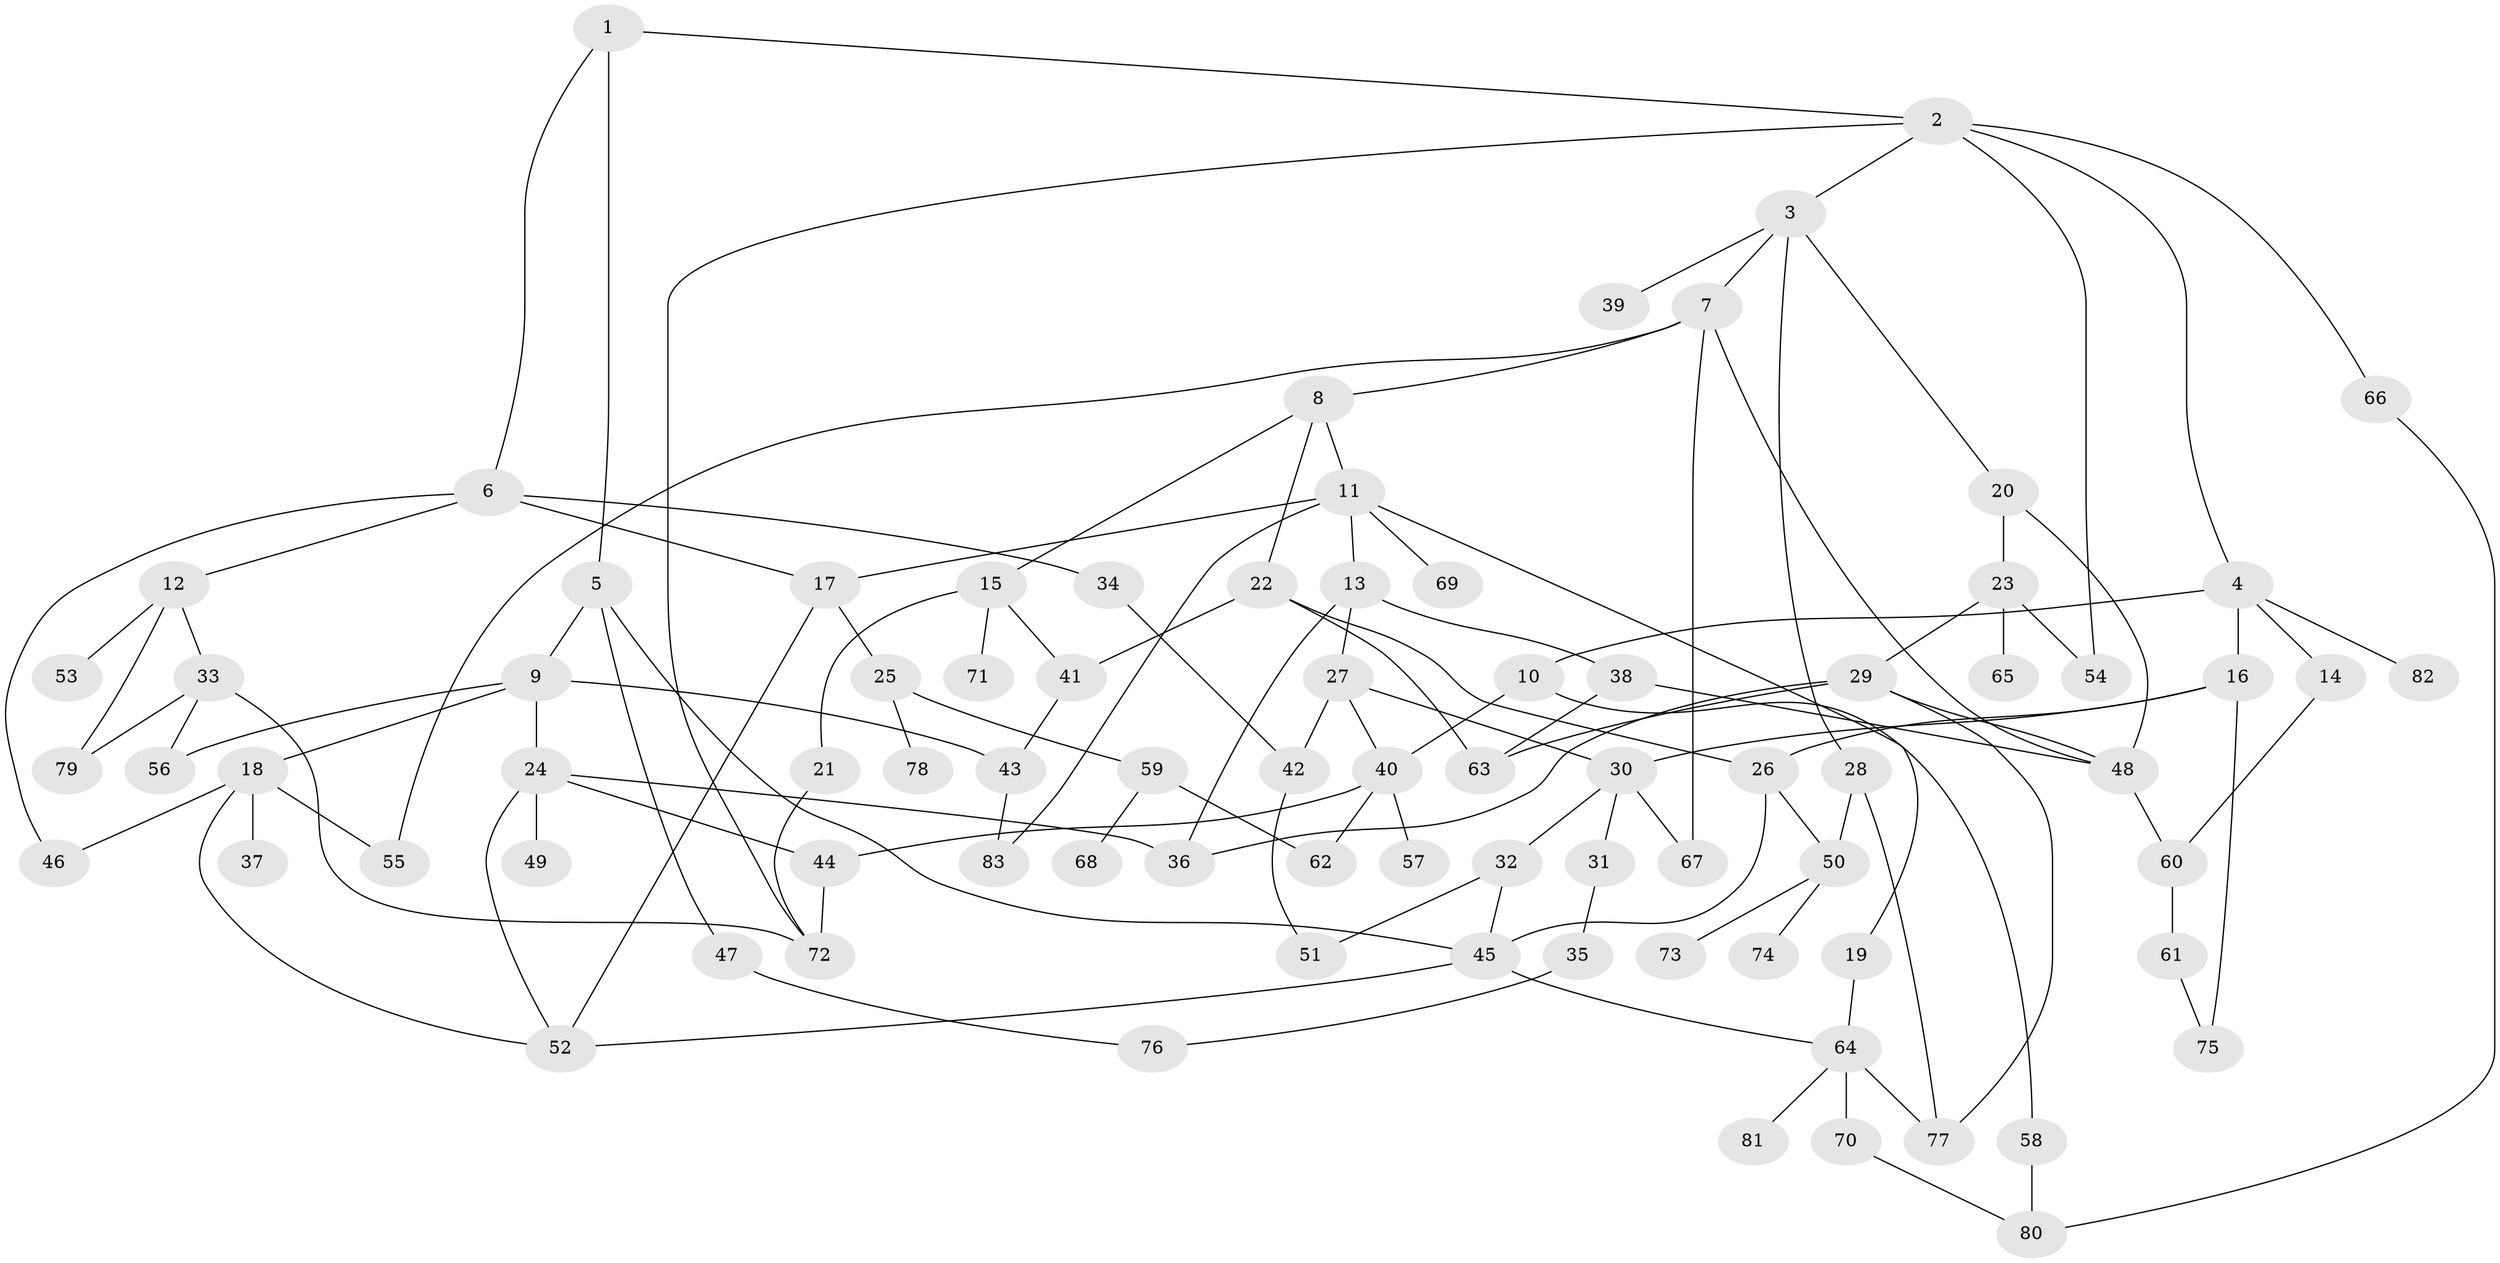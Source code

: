 // Generated by graph-tools (version 1.1) at 2025/49/03/09/25 03:49:24]
// undirected, 83 vertices, 123 edges
graph export_dot {
graph [start="1"]
  node [color=gray90,style=filled];
  1;
  2;
  3;
  4;
  5;
  6;
  7;
  8;
  9;
  10;
  11;
  12;
  13;
  14;
  15;
  16;
  17;
  18;
  19;
  20;
  21;
  22;
  23;
  24;
  25;
  26;
  27;
  28;
  29;
  30;
  31;
  32;
  33;
  34;
  35;
  36;
  37;
  38;
  39;
  40;
  41;
  42;
  43;
  44;
  45;
  46;
  47;
  48;
  49;
  50;
  51;
  52;
  53;
  54;
  55;
  56;
  57;
  58;
  59;
  60;
  61;
  62;
  63;
  64;
  65;
  66;
  67;
  68;
  69;
  70;
  71;
  72;
  73;
  74;
  75;
  76;
  77;
  78;
  79;
  80;
  81;
  82;
  83;
  1 -- 2;
  1 -- 5;
  1 -- 6;
  2 -- 3;
  2 -- 4;
  2 -- 54;
  2 -- 66;
  2 -- 72;
  3 -- 7;
  3 -- 20;
  3 -- 28;
  3 -- 39;
  4 -- 10;
  4 -- 14;
  4 -- 16;
  4 -- 82;
  5 -- 9;
  5 -- 47;
  5 -- 45;
  6 -- 12;
  6 -- 17;
  6 -- 34;
  6 -- 46;
  7 -- 8;
  7 -- 67;
  7 -- 48;
  7 -- 55;
  8 -- 11;
  8 -- 15;
  8 -- 22;
  9 -- 18;
  9 -- 24;
  9 -- 56;
  9 -- 43;
  10 -- 58;
  10 -- 40;
  11 -- 13;
  11 -- 19;
  11 -- 69;
  11 -- 17;
  11 -- 83;
  12 -- 33;
  12 -- 53;
  12 -- 79;
  13 -- 27;
  13 -- 38;
  13 -- 36;
  14 -- 60;
  15 -- 21;
  15 -- 71;
  15 -- 41;
  16 -- 26;
  16 -- 30;
  16 -- 75;
  17 -- 25;
  17 -- 52;
  18 -- 37;
  18 -- 55;
  18 -- 52;
  18 -- 46;
  19 -- 64;
  20 -- 23;
  20 -- 48;
  21 -- 72;
  22 -- 41;
  22 -- 26;
  22 -- 63;
  23 -- 29;
  23 -- 65;
  23 -- 54;
  24 -- 36;
  24 -- 49;
  24 -- 52;
  24 -- 44;
  25 -- 59;
  25 -- 78;
  26 -- 45;
  26 -- 50;
  27 -- 40;
  27 -- 42;
  27 -- 30;
  28 -- 50;
  28 -- 77;
  29 -- 63;
  29 -- 77;
  29 -- 36;
  29 -- 48;
  30 -- 31;
  30 -- 32;
  30 -- 67;
  31 -- 35;
  32 -- 45;
  32 -- 51;
  33 -- 56;
  33 -- 72;
  33 -- 79;
  34 -- 42;
  35 -- 76;
  38 -- 48;
  38 -- 63;
  40 -- 44;
  40 -- 57;
  40 -- 62;
  41 -- 43;
  42 -- 51;
  43 -- 83;
  44 -- 72;
  45 -- 64;
  45 -- 52;
  47 -- 76;
  48 -- 60;
  50 -- 73;
  50 -- 74;
  58 -- 80;
  59 -- 68;
  59 -- 62;
  60 -- 61;
  61 -- 75;
  64 -- 70;
  64 -- 81;
  64 -- 77;
  66 -- 80;
  70 -- 80;
}
